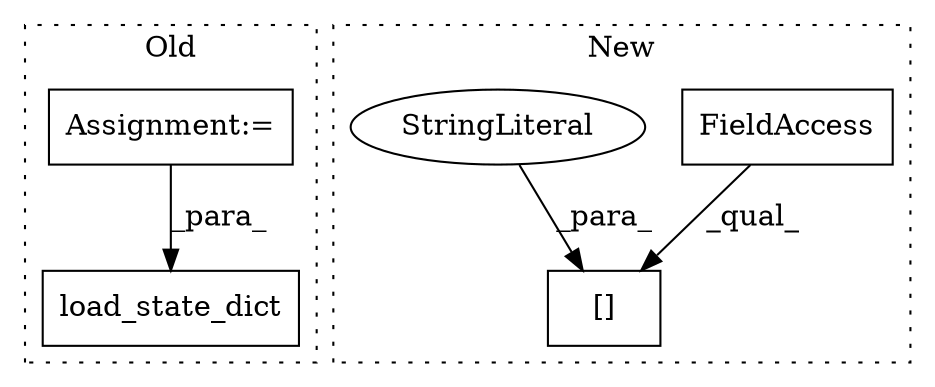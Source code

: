digraph G {
subgraph cluster0 {
1 [label="load_state_dict" a="32" s="1308,1352" l="16,1" shape="box"];
5 [label="Assignment:=" a="7" s="538" l="1" shape="box"];
label = "Old";
style="dotted";
}
subgraph cluster1 {
2 [label="[]" a="2" s="518,536" l="12,1" shape="box"];
3 [label="FieldAccess" a="22" s="518" l="11" shape="box"];
4 [label="StringLiteral" a="45" s="530" l="6" shape="ellipse"];
label = "New";
style="dotted";
}
3 -> 2 [label="_qual_"];
4 -> 2 [label="_para_"];
5 -> 1 [label="_para_"];
}